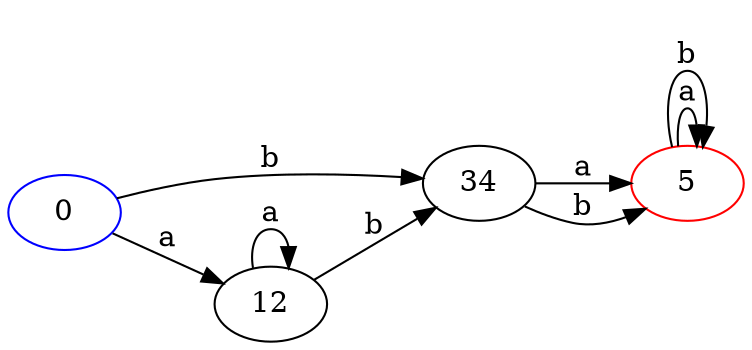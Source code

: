 digraph {
	rankdir=LR
	5 [color=red]
	5 -> 5 [label=a]
	5 -> 5 [label=b]
	34
	34 -> 5 [label=a]
	34 -> 5 [label=b]
	0 [color=blue]
	0 -> 12 [label=a]
	0 -> 34 [label=b]
	12
	12 -> 12 [label=a]
	12 -> 34 [label=b]
}
